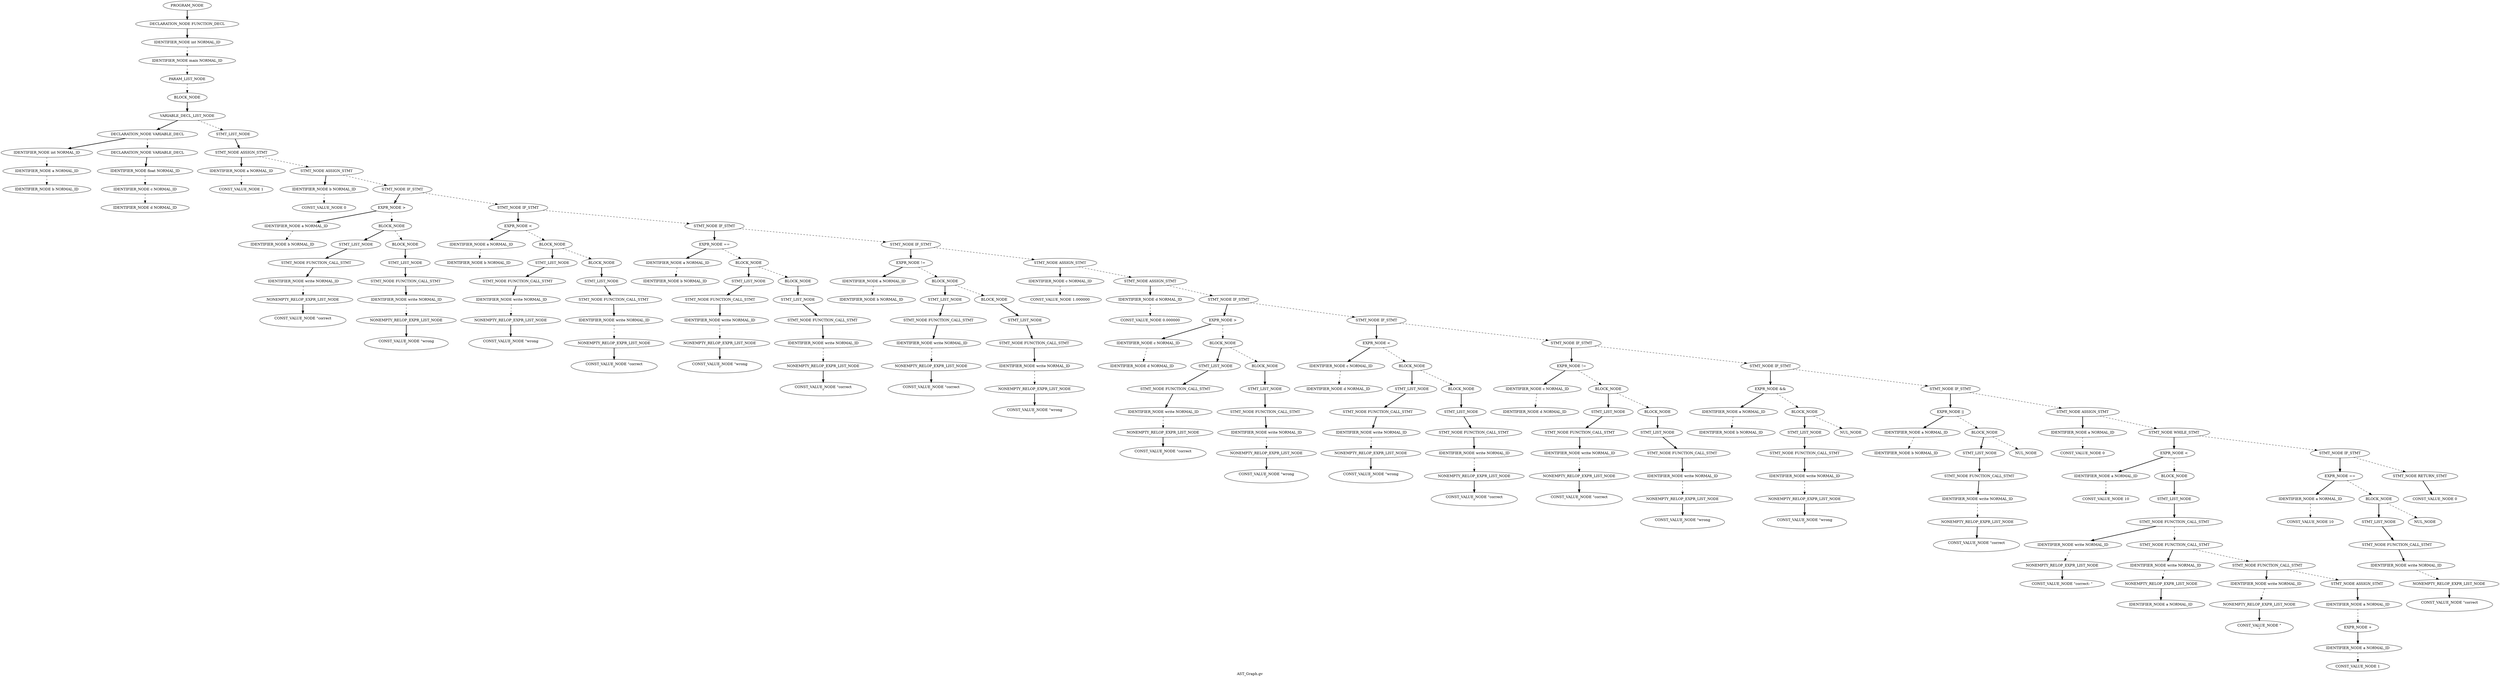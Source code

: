 Digraph AST
{
label = "AST_Graph.gv"
node0 [label ="PROGRAM_NODE"]
node1 [label ="DECLARATION_NODE FUNCTION_DECL"]
node2 [label ="IDENTIFIER_NODE int NORMAL_ID"]
node3 [label ="IDENTIFIER_NODE main NORMAL_ID"]
node4 [label ="PARAM_LIST_NODE"]
node5 [label ="BLOCK_NODE"]
node6 [label ="VARIABLE_DECL_LIST_NODE"]
node7 [label ="DECLARATION_NODE VARIABLE_DECL"]
node8 [label ="IDENTIFIER_NODE int NORMAL_ID"]
node9 [label ="IDENTIFIER_NODE a NORMAL_ID"]
node10 [label ="IDENTIFIER_NODE b NORMAL_ID"]
node9 -> node10 [style = dashed]
node8 -> node9 [style = dashed]
node7 -> node8 [style = bold]
node11 [label ="DECLARATION_NODE VARIABLE_DECL"]
node12 [label ="IDENTIFIER_NODE float NORMAL_ID"]
node13 [label ="IDENTIFIER_NODE c NORMAL_ID"]
node14 [label ="IDENTIFIER_NODE d NORMAL_ID"]
node13 -> node14 [style = dashed]
node12 -> node13 [style = dashed]
node11 -> node12 [style = bold]
node7 -> node11 [style = dashed]
node6 -> node7 [style = bold]
node15 [label ="STMT_LIST_NODE"]
node16 [label ="STMT_NODE ASSIGN_STMT"]
node17 [label ="IDENTIFIER_NODE a NORMAL_ID"]
node18 [label ="CONST_VALUE_NODE 1"]
node17 -> node18 [style = dashed]
node16 -> node17 [style = bold]
node19 [label ="STMT_NODE ASSIGN_STMT"]
node20 [label ="IDENTIFIER_NODE b NORMAL_ID"]
node21 [label ="CONST_VALUE_NODE 0"]
node20 -> node21 [style = dashed]
node19 -> node20 [style = bold]
node22 [label ="STMT_NODE IF_STMT"]
node23 [label ="EXPR_NODE >"]
node24 [label ="IDENTIFIER_NODE a NORMAL_ID"]
node25 [label ="IDENTIFIER_NODE b NORMAL_ID"]
node24 -> node25 [style = dashed]
node23 -> node24 [style = bold]
node26 [label ="BLOCK_NODE"]
node27 [label ="STMT_LIST_NODE"]
node28 [label ="STMT_NODE FUNCTION_CALL_STMT"]
node29 [label ="IDENTIFIER_NODE write NORMAL_ID"]
node30 [label ="NONEMPTY_RELOP_EXPR_LIST_NODE"]
node31 [label ="CONST_VALUE_NODE \"correct\n\""]
node30 -> node31 [style = bold]
node29 -> node30 [style = dashed]
node28 -> node29 [style = bold]
node27 -> node28 [style = bold]
node26 -> node27 [style = bold]
node32 [label ="BLOCK_NODE"]
node33 [label ="STMT_LIST_NODE"]
node34 [label ="STMT_NODE FUNCTION_CALL_STMT"]
node35 [label ="IDENTIFIER_NODE write NORMAL_ID"]
node36 [label ="NONEMPTY_RELOP_EXPR_LIST_NODE"]
node37 [label ="CONST_VALUE_NODE \"wrong\n\""]
node36 -> node37 [style = bold]
node35 -> node36 [style = dashed]
node34 -> node35 [style = bold]
node33 -> node34 [style = bold]
node32 -> node33 [style = bold]
node26 -> node32 [style = dashed]
node23 -> node26 [style = dashed]
node22 -> node23 [style = bold]
node38 [label ="STMT_NODE IF_STMT"]
node39 [label ="EXPR_NODE <"]
node40 [label ="IDENTIFIER_NODE a NORMAL_ID"]
node41 [label ="IDENTIFIER_NODE b NORMAL_ID"]
node40 -> node41 [style = dashed]
node39 -> node40 [style = bold]
node42 [label ="BLOCK_NODE"]
node43 [label ="STMT_LIST_NODE"]
node44 [label ="STMT_NODE FUNCTION_CALL_STMT"]
node45 [label ="IDENTIFIER_NODE write NORMAL_ID"]
node46 [label ="NONEMPTY_RELOP_EXPR_LIST_NODE"]
node47 [label ="CONST_VALUE_NODE \"wrong\n\""]
node46 -> node47 [style = bold]
node45 -> node46 [style = dashed]
node44 -> node45 [style = bold]
node43 -> node44 [style = bold]
node42 -> node43 [style = bold]
node48 [label ="BLOCK_NODE"]
node49 [label ="STMT_LIST_NODE"]
node50 [label ="STMT_NODE FUNCTION_CALL_STMT"]
node51 [label ="IDENTIFIER_NODE write NORMAL_ID"]
node52 [label ="NONEMPTY_RELOP_EXPR_LIST_NODE"]
node53 [label ="CONST_VALUE_NODE \"correct\n\""]
node52 -> node53 [style = bold]
node51 -> node52 [style = dashed]
node50 -> node51 [style = bold]
node49 -> node50 [style = bold]
node48 -> node49 [style = bold]
node42 -> node48 [style = dashed]
node39 -> node42 [style = dashed]
node38 -> node39 [style = bold]
node54 [label ="STMT_NODE IF_STMT"]
node55 [label ="EXPR_NODE =="]
node56 [label ="IDENTIFIER_NODE a NORMAL_ID"]
node57 [label ="IDENTIFIER_NODE b NORMAL_ID"]
node56 -> node57 [style = dashed]
node55 -> node56 [style = bold]
node58 [label ="BLOCK_NODE"]
node59 [label ="STMT_LIST_NODE"]
node60 [label ="STMT_NODE FUNCTION_CALL_STMT"]
node61 [label ="IDENTIFIER_NODE write NORMAL_ID"]
node62 [label ="NONEMPTY_RELOP_EXPR_LIST_NODE"]
node63 [label ="CONST_VALUE_NODE \"wrong\n\""]
node62 -> node63 [style = bold]
node61 -> node62 [style = dashed]
node60 -> node61 [style = bold]
node59 -> node60 [style = bold]
node58 -> node59 [style = bold]
node64 [label ="BLOCK_NODE"]
node65 [label ="STMT_LIST_NODE"]
node66 [label ="STMT_NODE FUNCTION_CALL_STMT"]
node67 [label ="IDENTIFIER_NODE write NORMAL_ID"]
node68 [label ="NONEMPTY_RELOP_EXPR_LIST_NODE"]
node69 [label ="CONST_VALUE_NODE \"correct\n\""]
node68 -> node69 [style = bold]
node67 -> node68 [style = dashed]
node66 -> node67 [style = bold]
node65 -> node66 [style = bold]
node64 -> node65 [style = bold]
node58 -> node64 [style = dashed]
node55 -> node58 [style = dashed]
node54 -> node55 [style = bold]
node70 [label ="STMT_NODE IF_STMT"]
node71 [label ="EXPR_NODE !="]
node72 [label ="IDENTIFIER_NODE a NORMAL_ID"]
node73 [label ="IDENTIFIER_NODE b NORMAL_ID"]
node72 -> node73 [style = dashed]
node71 -> node72 [style = bold]
node74 [label ="BLOCK_NODE"]
node75 [label ="STMT_LIST_NODE"]
node76 [label ="STMT_NODE FUNCTION_CALL_STMT"]
node77 [label ="IDENTIFIER_NODE write NORMAL_ID"]
node78 [label ="NONEMPTY_RELOP_EXPR_LIST_NODE"]
node79 [label ="CONST_VALUE_NODE \"correct\n\""]
node78 -> node79 [style = bold]
node77 -> node78 [style = dashed]
node76 -> node77 [style = bold]
node75 -> node76 [style = bold]
node74 -> node75 [style = bold]
node80 [label ="BLOCK_NODE"]
node81 [label ="STMT_LIST_NODE"]
node82 [label ="STMT_NODE FUNCTION_CALL_STMT"]
node83 [label ="IDENTIFIER_NODE write NORMAL_ID"]
node84 [label ="NONEMPTY_RELOP_EXPR_LIST_NODE"]
node85 [label ="CONST_VALUE_NODE \"wrong\n\""]
node84 -> node85 [style = bold]
node83 -> node84 [style = dashed]
node82 -> node83 [style = bold]
node81 -> node82 [style = bold]
node80 -> node81 [style = bold]
node74 -> node80 [style = dashed]
node71 -> node74 [style = dashed]
node70 -> node71 [style = bold]
node86 [label ="STMT_NODE ASSIGN_STMT"]
node87 [label ="IDENTIFIER_NODE c NORMAL_ID"]
node88 [label ="CONST_VALUE_NODE 1.000000"]
node87 -> node88 [style = dashed]
node86 -> node87 [style = bold]
node89 [label ="STMT_NODE ASSIGN_STMT"]
node90 [label ="IDENTIFIER_NODE d NORMAL_ID"]
node91 [label ="CONST_VALUE_NODE 0.000000"]
node90 -> node91 [style = dashed]
node89 -> node90 [style = bold]
node92 [label ="STMT_NODE IF_STMT"]
node93 [label ="EXPR_NODE >"]
node94 [label ="IDENTIFIER_NODE c NORMAL_ID"]
node95 [label ="IDENTIFIER_NODE d NORMAL_ID"]
node94 -> node95 [style = dashed]
node93 -> node94 [style = bold]
node96 [label ="BLOCK_NODE"]
node97 [label ="STMT_LIST_NODE"]
node98 [label ="STMT_NODE FUNCTION_CALL_STMT"]
node99 [label ="IDENTIFIER_NODE write NORMAL_ID"]
node100 [label ="NONEMPTY_RELOP_EXPR_LIST_NODE"]
node101 [label ="CONST_VALUE_NODE \"correct\n\""]
node100 -> node101 [style = bold]
node99 -> node100 [style = dashed]
node98 -> node99 [style = bold]
node97 -> node98 [style = bold]
node96 -> node97 [style = bold]
node102 [label ="BLOCK_NODE"]
node103 [label ="STMT_LIST_NODE"]
node104 [label ="STMT_NODE FUNCTION_CALL_STMT"]
node105 [label ="IDENTIFIER_NODE write NORMAL_ID"]
node106 [label ="NONEMPTY_RELOP_EXPR_LIST_NODE"]
node107 [label ="CONST_VALUE_NODE \"wrong\n\""]
node106 -> node107 [style = bold]
node105 -> node106 [style = dashed]
node104 -> node105 [style = bold]
node103 -> node104 [style = bold]
node102 -> node103 [style = bold]
node96 -> node102 [style = dashed]
node93 -> node96 [style = dashed]
node92 -> node93 [style = bold]
node108 [label ="STMT_NODE IF_STMT"]
node109 [label ="EXPR_NODE <"]
node110 [label ="IDENTIFIER_NODE c NORMAL_ID"]
node111 [label ="IDENTIFIER_NODE d NORMAL_ID"]
node110 -> node111 [style = dashed]
node109 -> node110 [style = bold]
node112 [label ="BLOCK_NODE"]
node113 [label ="STMT_LIST_NODE"]
node114 [label ="STMT_NODE FUNCTION_CALL_STMT"]
node115 [label ="IDENTIFIER_NODE write NORMAL_ID"]
node116 [label ="NONEMPTY_RELOP_EXPR_LIST_NODE"]
node117 [label ="CONST_VALUE_NODE \"wrong\n\""]
node116 -> node117 [style = bold]
node115 -> node116 [style = dashed]
node114 -> node115 [style = bold]
node113 -> node114 [style = bold]
node112 -> node113 [style = bold]
node118 [label ="BLOCK_NODE"]
node119 [label ="STMT_LIST_NODE"]
node120 [label ="STMT_NODE FUNCTION_CALL_STMT"]
node121 [label ="IDENTIFIER_NODE write NORMAL_ID"]
node122 [label ="NONEMPTY_RELOP_EXPR_LIST_NODE"]
node123 [label ="CONST_VALUE_NODE \"correct\n\""]
node122 -> node123 [style = bold]
node121 -> node122 [style = dashed]
node120 -> node121 [style = bold]
node119 -> node120 [style = bold]
node118 -> node119 [style = bold]
node112 -> node118 [style = dashed]
node109 -> node112 [style = dashed]
node108 -> node109 [style = bold]
node124 [label ="STMT_NODE IF_STMT"]
node125 [label ="EXPR_NODE !="]
node126 [label ="IDENTIFIER_NODE c NORMAL_ID"]
node127 [label ="IDENTIFIER_NODE d NORMAL_ID"]
node126 -> node127 [style = dashed]
node125 -> node126 [style = bold]
node128 [label ="BLOCK_NODE"]
node129 [label ="STMT_LIST_NODE"]
node130 [label ="STMT_NODE FUNCTION_CALL_STMT"]
node131 [label ="IDENTIFIER_NODE write NORMAL_ID"]
node132 [label ="NONEMPTY_RELOP_EXPR_LIST_NODE"]
node133 [label ="CONST_VALUE_NODE \"correct\n\""]
node132 -> node133 [style = bold]
node131 -> node132 [style = dashed]
node130 -> node131 [style = bold]
node129 -> node130 [style = bold]
node128 -> node129 [style = bold]
node134 [label ="BLOCK_NODE"]
node135 [label ="STMT_LIST_NODE"]
node136 [label ="STMT_NODE FUNCTION_CALL_STMT"]
node137 [label ="IDENTIFIER_NODE write NORMAL_ID"]
node138 [label ="NONEMPTY_RELOP_EXPR_LIST_NODE"]
node139 [label ="CONST_VALUE_NODE \"wrong\n\""]
node138 -> node139 [style = bold]
node137 -> node138 [style = dashed]
node136 -> node137 [style = bold]
node135 -> node136 [style = bold]
node134 -> node135 [style = bold]
node128 -> node134 [style = dashed]
node125 -> node128 [style = dashed]
node124 -> node125 [style = bold]
node140 [label ="STMT_NODE IF_STMT"]
node141 [label ="EXPR_NODE &&"]
node142 [label ="IDENTIFIER_NODE a NORMAL_ID"]
node143 [label ="IDENTIFIER_NODE b NORMAL_ID"]
node142 -> node143 [style = dashed]
node141 -> node142 [style = bold]
node144 [label ="BLOCK_NODE"]
node145 [label ="STMT_LIST_NODE"]
node146 [label ="STMT_NODE FUNCTION_CALL_STMT"]
node147 [label ="IDENTIFIER_NODE write NORMAL_ID"]
node148 [label ="NONEMPTY_RELOP_EXPR_LIST_NODE"]
node149 [label ="CONST_VALUE_NODE \"wrong\n\""]
node148 -> node149 [style = bold]
node147 -> node148 [style = dashed]
node146 -> node147 [style = bold]
node145 -> node146 [style = bold]
node144 -> node145 [style = bold]
node150 [label ="NUL_NODE"]
node144 -> node150 [style = dashed]
node141 -> node144 [style = dashed]
node140 -> node141 [style = bold]
node151 [label ="STMT_NODE IF_STMT"]
node152 [label ="EXPR_NODE ||"]
node153 [label ="IDENTIFIER_NODE a NORMAL_ID"]
node154 [label ="IDENTIFIER_NODE b NORMAL_ID"]
node153 -> node154 [style = dashed]
node152 -> node153 [style = bold]
node155 [label ="BLOCK_NODE"]
node156 [label ="STMT_LIST_NODE"]
node157 [label ="STMT_NODE FUNCTION_CALL_STMT"]
node158 [label ="IDENTIFIER_NODE write NORMAL_ID"]
node159 [label ="NONEMPTY_RELOP_EXPR_LIST_NODE"]
node160 [label ="CONST_VALUE_NODE \"correct\n\""]
node159 -> node160 [style = bold]
node158 -> node159 [style = dashed]
node157 -> node158 [style = bold]
node156 -> node157 [style = bold]
node155 -> node156 [style = bold]
node161 [label ="NUL_NODE"]
node155 -> node161 [style = dashed]
node152 -> node155 [style = dashed]
node151 -> node152 [style = bold]
node162 [label ="STMT_NODE ASSIGN_STMT"]
node163 [label ="IDENTIFIER_NODE a NORMAL_ID"]
node164 [label ="CONST_VALUE_NODE 0"]
node163 -> node164 [style = dashed]
node162 -> node163 [style = bold]
node165 [label ="STMT_NODE WHILE_STMT"]
node166 [label ="EXPR_NODE <"]
node167 [label ="IDENTIFIER_NODE a NORMAL_ID"]
node168 [label ="CONST_VALUE_NODE 10"]
node167 -> node168 [style = dashed]
node166 -> node167 [style = bold]
node169 [label ="BLOCK_NODE"]
node170 [label ="STMT_LIST_NODE"]
node171 [label ="STMT_NODE FUNCTION_CALL_STMT"]
node172 [label ="IDENTIFIER_NODE write NORMAL_ID"]
node173 [label ="NONEMPTY_RELOP_EXPR_LIST_NODE"]
node174 [label ="CONST_VALUE_NODE \"correct: \""]
node173 -> node174 [style = bold]
node172 -> node173 [style = dashed]
node171 -> node172 [style = bold]
node175 [label ="STMT_NODE FUNCTION_CALL_STMT"]
node176 [label ="IDENTIFIER_NODE write NORMAL_ID"]
node177 [label ="NONEMPTY_RELOP_EXPR_LIST_NODE"]
node178 [label ="IDENTIFIER_NODE a NORMAL_ID"]
node177 -> node178 [style = bold]
node176 -> node177 [style = dashed]
node175 -> node176 [style = bold]
node179 [label ="STMT_NODE FUNCTION_CALL_STMT"]
node180 [label ="IDENTIFIER_NODE write NORMAL_ID"]
node181 [label ="NONEMPTY_RELOP_EXPR_LIST_NODE"]
node182 [label ="CONST_VALUE_NODE \"\n\""]
node181 -> node182 [style = bold]
node180 -> node181 [style = dashed]
node179 -> node180 [style = bold]
node183 [label ="STMT_NODE ASSIGN_STMT"]
node184 [label ="IDENTIFIER_NODE a NORMAL_ID"]
node185 [label ="EXPR_NODE +"]
node186 [label ="IDENTIFIER_NODE a NORMAL_ID"]
node187 [label ="CONST_VALUE_NODE 1"]
node186 -> node187 [style = dashed]
node185 -> node186 [style = bold]
node184 -> node185 [style = dashed]
node183 -> node184 [style = bold]
node179 -> node183 [style = dashed]
node175 -> node179 [style = dashed]
node171 -> node175 [style = dashed]
node170 -> node171 [style = bold]
node169 -> node170 [style = bold]
node166 -> node169 [style = dashed]
node165 -> node166 [style = bold]
node188 [label ="STMT_NODE IF_STMT"]
node189 [label ="EXPR_NODE =="]
node190 [label ="IDENTIFIER_NODE a NORMAL_ID"]
node191 [label ="CONST_VALUE_NODE 10"]
node190 -> node191 [style = dashed]
node189 -> node190 [style = bold]
node192 [label ="BLOCK_NODE"]
node193 [label ="STMT_LIST_NODE"]
node194 [label ="STMT_NODE FUNCTION_CALL_STMT"]
node195 [label ="IDENTIFIER_NODE write NORMAL_ID"]
node196 [label ="NONEMPTY_RELOP_EXPR_LIST_NODE"]
node197 [label ="CONST_VALUE_NODE \"correct\n\""]
node196 -> node197 [style = bold]
node195 -> node196 [style = dashed]
node194 -> node195 [style = bold]
node193 -> node194 [style = bold]
node192 -> node193 [style = bold]
node198 [label ="NUL_NODE"]
node192 -> node198 [style = dashed]
node189 -> node192 [style = dashed]
node188 -> node189 [style = bold]
node199 [label ="STMT_NODE RETURN_STMT"]
node200 [label ="CONST_VALUE_NODE 0"]
node199 -> node200 [style = bold]
node188 -> node199 [style = dashed]
node165 -> node188 [style = dashed]
node162 -> node165 [style = dashed]
node151 -> node162 [style = dashed]
node140 -> node151 [style = dashed]
node124 -> node140 [style = dashed]
node108 -> node124 [style = dashed]
node92 -> node108 [style = dashed]
node89 -> node92 [style = dashed]
node86 -> node89 [style = dashed]
node70 -> node86 [style = dashed]
node54 -> node70 [style = dashed]
node38 -> node54 [style = dashed]
node22 -> node38 [style = dashed]
node19 -> node22 [style = dashed]
node16 -> node19 [style = dashed]
node15 -> node16 [style = bold]
node6 -> node15 [style = dashed]
node5 -> node6 [style = bold]
node4 -> node5 [style = dashed]
node3 -> node4 [style = dashed]
node2 -> node3 [style = dashed]
node1 -> node2 [style = bold]
node0 -> node1 [style = bold]
}
